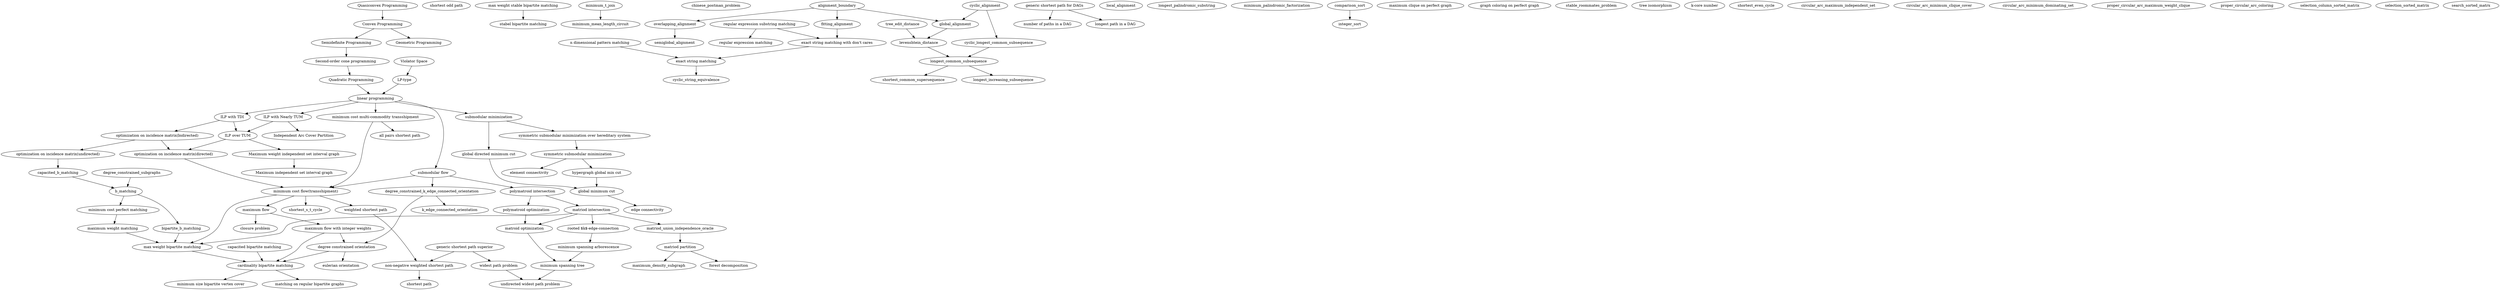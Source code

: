 digraph {
  // weakly polynomial
  semidefinite_programming [label="Semidefinite Programming"];
  second_order_cone_programming [label="Second-order cone programming "];
  quadratic_programming [label="Quadratic Programming"];
  convex_programming [label="Convex Programming"];
  geometric_programming [label="Geometric Programming"];
  quasiconvex_programming [label="Quasiconvex Programming"];
  linear_programming [label="linear programming"];
  ILP_TUM [label="ILP over TUM"];
  ILP_TDI [label="ILP with TDI"];
  ILP_nearly_TUM[label="ILP with Nearly TUM"];
  violator_space [label="Violator Space"];
  lp_type [label="LP-type"];
  
  independent_arc_cover_partition [label="Independent Arc Cover Partition"];
  ILP_nearly_TUM->independent_arc_cover_partition;
  max_weight_independent_set_interval_graph [label="Maximum weight independent set interval graph"];
  max_independent_set_interval_graph [label="Maximum independent set interval graph"];
  linear_programming -> ILP_TDI -> ILP_TUM;
  linear_programming -> ILP_nearly_TUM -> ILP_TUM;
  ILP_TUM->max_weight_independent_set_interval_graph->max_independent_set_interval_graph;
  quasiconvex_programming -> convex_programming -> semidefinite_programming -> second_order_cone_programming -> quadratic_programming -> linear_programming;
  convex_programming -> geometric_programming;
  violator_space -> lp_type -> linear_programming;
  // optimization problems
  min_cost_multi_commodity_transshipment [label="minimum cost multi-commodity transshipment"];
  max_flow [label="maximum flow"];

  weighted_bipartite_matching [label="max weight bipartite matching"];
  bipartite_matching [label="cardinality bipartite matching"];
  shortest_path_nonneg_weight [label="non-negative weighted shortest path"];
  shortest_path_weight [label="weighted shortest path"];
  shortest_path [label="shortest path"];
  shortest_odd_path [label="shortest odd path"];
  weighted_matching [label="maximum weight matching"];
  min_cost_perfect_matching [label="minimum cost perfect matching"];
  min_size_bipartite_vertex_cover [label="minimum size bipartite vertex cover"];
  stable_matching [label="stabel bipartite matching"];
  max_weight_stable_matching [label="max weight stable bipartite matching"];
  max_weight_stable_matching -> stable_matching;
  capacited_bipartite_matching [label="capacited bipartite matching"];

  closure_problem [label="closure problem"]
  max_flow->closure_problem;

  submodular_flow [label="submodular flow"];
  polymatroid_intersection [label="polymatroid intersection"];
  
  all_pairs_shortest_path [label="all pairs shortest path"];
  min_cost_flow [label="minimum cost flow(transshipment)"];
  degree_constrained_orientation [label="degree constrained orientation"];
  max_flow_int [label="maximum flow with integer weights"];
  submodular_min [label="submodular minimization"];
  symmetric_submodular_min [label="symmetric submodular minimization"];
  symmetric_submodular_function_hereditary [label="symmetric submodular minimization over hereditary system"]
  hypergraph_min_cut [label="hypergraph global min cut"];
  element_connectivity [label="element connectivity"];

  submodular_flow -> degree_constrained_k_edge_connected_orientation;
  degree_constrained_k_edge_connected_orientation -> k_edge_connected_orientation;
  degree_constrained_k_edge_connected_orientation -> degree_constrained_orientation;
  submodular_flow -> min_cost_flow;
  linear_programming -> submodular_min -> symmetric_submodular_function_hereditary;
  submodular_min -> directed_min_cut;
  symmetric_submodular_function_hereditary -> symmetric_submodular_min;
  symmetric_submodular_min -> hypergraph_min_cut;
  symmetric_submodular_min -> element_connectivity;
  hypergraph_min_cut -> min_cut;
  min_cost_multi_commodity_transshipment -> min_cost_flow;
  min_cost_multi_commodity_transshipment -> all_pairs_shortest_path;
  min_cost_flow -> max_flow;
  max_flow -> max_flow_int;
  min_cost_flow -> weighted_bipartite_matching -> bipartite_matching -> regular_bipartite_matching;
  capacited_bipartite_matching -> bipartite_matching;
  max_flow_int -> bipartite_matching;
  min_cost_flow -> shortest_path_weight;
  submodular_flow -> polymatroid_intersection;
  linear_programming -> submodular_flow;
  linear_programming -> min_cost_multi_commodity_transshipment;
  shortest_path_weight -> shortest_path_nonneg_weight;
  shortest_path_nonneg_weight -> shortest_path;
  max_flow_int -> degree_constrained_orientation;
  degree_constrained_orientation -> bipartite_matching;
  degree_constrained_orientation -> eulerian_orientation;
  min_cost_perfect_matching -> weighted_matching;
  weighted_matching -> weighted_bipartite_matching;
  bipartite_matching -> min_size_bipartite_vertex_cover;

  degree_constrained_subgraphs -> b_matching;
  capacited_b_matching -> b_matching -> bipartite_b_matching->weighted_bipartite_matching;
  b_matching -> min_cost_perfect_matching;
  optimization_incidence_matrix_undirected [label="optimization on incidence matrix(undirected)"]
  optimization_incidence_matrix_directed [label="optimization on incidence matrix(directed)"]
  optimization_incidence_matrix_bidirected [label="optimization on incidence matrix(bidirected)"]
  optimization_incidence_matrix_bidirected -> optimization_incidence_matrix_undirected;
  optimization_incidence_matrix_bidirected -> optimization_incidence_matrix_directed;
  optimization_incidence_matrix_undirected -> capacited_b_matching;
  ILP_TDI -> optimization_incidence_matrix_bidirected;
  ILP_TUM -> optimization_incidence_matrix_directed;
  optimization_incidence_matrix_directed -> min_cost_flow;

  min_cost_flow -> shortest_s_t_cycle;
  
  // scheduling
  //single_machine_total_weighted_completion_time; // greedy
   //Minimizing Makespan with Preemptions on N machines, polytime
   //Qm | prmp | Cmax
   //Qm | rj,prmp | Cmax
   //Pm || sum Cj
   //Qm | prmp | sum Cj 
   //Qm | prmp | Lmax
   //F2 || Cmax
   //F2 | block | Cmax 
   //J2 || Cmax
   //O2 || Cmax 
   // Om | prmp | Cmax
   // Om | prmp | Lmax
   //Om | rj,pij = 1 | Cmax
  // matroids
  polymatroid_intersection [label="polymatroid intersection"];
  polymatroid_optimization [label="polymatroid optimization"];
  minimum_spanning_arborescence [label="minimum spanning arborescence"];
  matroid_optimization [label="matroid optimization"];
  matroid_intersection [label="matriod intersection"];
  minimum_spanning_tree [label="minimum spanning tree"];
  matriod_partition [label="matriod partition"];
  forest_decomposition [label="forest decomposition"];
  rooted_k_edge_connection [label="rooted $k$-edge-connection"];
  regular_bipartite_matching [label="matching on regular bipartite graphs"]
  polymatroid_intersection -> polymatroid_optimization;
  polymatroid_intersection -> matroid_intersection;
  polymatroid_optimization -> matroid_optimization;
  matroid_intersection -> matroid_optimization -> minimum_spanning_tree; 
  matroid_intersection -> weighted_bipartite_matching;
  matroid_intersection -> rooted_k_edge_connection;
  matroid_intersection -> matriod_union_independence_oracle;
  matriod_union_independence_oracle -> matriod_partition -> forest_decomposition;
  matriod_partition->maximum_density_subgraph;
  rooted_k_edge_connection -> minimum_spanning_arborescence;
  minimum_spanning_arborescence -> minimum_spanning_tree;

  minimum_t_join -> minimum_mean_length_circuit;
  chinese_postman_problem;
  eulerian_orientation [label="eulerian orientation"];
  directed_min_cut [label="global directed minimum cut"];
  min_cut [label="global minimum cut"];
  edge_connectivity [label="edge connectivity"];
  directed_min_cut -> min_cut;
  min_cut -> edge_connectivity;

  // String matching problems
  exact_string_matching [label="exact string matching"];
  n_dimensional_pattern_matching [label="n dimensional pattern matching"];
  exact_string_matching_with_dont_cares [label="exact string matching with don't cares"];
  regular_expression_matching [label="regular expression matching"];
  regular_expression_substring_matching [label="regular expression substring matching"];
  regular_expression_substring_matching -> exact_string_matching_with_dont_cares;
  regular_expression_substring_matching -> regular_expression_matching;
  exact_string_matching_with_dont_cares -> exact_string_matching;
  n_dimensional_pattern_matching -> exact_string_matching;

  // DP
  generic_shortest_path_superior [label="generic shortest path superior"];
  generic_shortest_path_dag [label="generic shortest path for DAGs"];
  count_paths_dag [label="number of paths in a DAG"];
  longest_path_dag [label="longest path in a DAG"];
  
  widest_path [label="widest path problem"];
  undirected_widest_path [label="undirected widest path problem"];
  
  generic_shortest_path_superior -> widest_path;
  widest_path -> undirected_widest_path;
  //all_pairs_widest_path;
  minimum_spanning_tree -> undirected_widest_path;
  generic_shortest_path_superior -> shortest_path_nonneg_weight;
  generic_shortest_path_dag -> count_paths_dag;
  generic_shortest_path_dag -> longest_path_dag;
  
  // Sequence Alignment
  cyclic_alignment -> global_alignment;
  cyclic_alignment -> cyclic_longest_common_subsequence;
  alignment_boundary -> global_alignment;
  local_alignment;
  tree_edit_distance -> levenshtein_distance;
  global_alignment -> levenshtein_distance -> longest_common_subsequence;
  alignment_boundary -> fitting_alignment;
  alignment_boundary -> overlapping_alignment -> semiglobal_alignment;
  fitting_alignment -> exact_string_matching_with_dont_cares;
  exact_string_matching -> cyclic_string_equivalence;
  cyclic_longest_common_subsequence -> longest_common_subsequence -> longest_increasing_subsequence
  longest_common_subsequence -> shortest_common_supersequence;
  
  longest_palindromic_substring;
  minimum_palindromic_factorization;

  comparison_sort -> integer_sort;

  max_clique_perfect_graph [label="maximum clique on perfect graph"];
  graph_coloring_perfect_graph [label="graph coloring on perfect graph"];

  stable_roommates_problem;
  tree_isomorphism [label="tree isomorphism"];
  k_core_number [label="k-core number"];
  shortest_even_cycle [label="shortest_even_cycle"];
  // Done
  // sequential knapsack
  
  circular_arc_maximum_independent_set;
  circular_arc_minimum_clique_cover;
  circular_arc_minimum_dominating_set;
  proper_circular_arc_maximum_weight_clique;
  proper_circular_arc_coloring;

  selection_column_sorted_matrix;
  selection_sorted_matrix;
  search_sorted_matrx;
  // Todo
  // Modular decomposition http://en.wikipedia.org/wiki/Modular_decomposition
  // reconize total unimodularity 
  // stable matching(bipartite), egalitarian(maximum weight), minimum regret

  // The Generalized Distributive Law
  // http://cstheory.stackexchange.com/questions/750/have-any-generalizations-of-maximum-weight-matching-been-studied
  // generalized problem over semirings
  //longest_alternating_subsequence
}